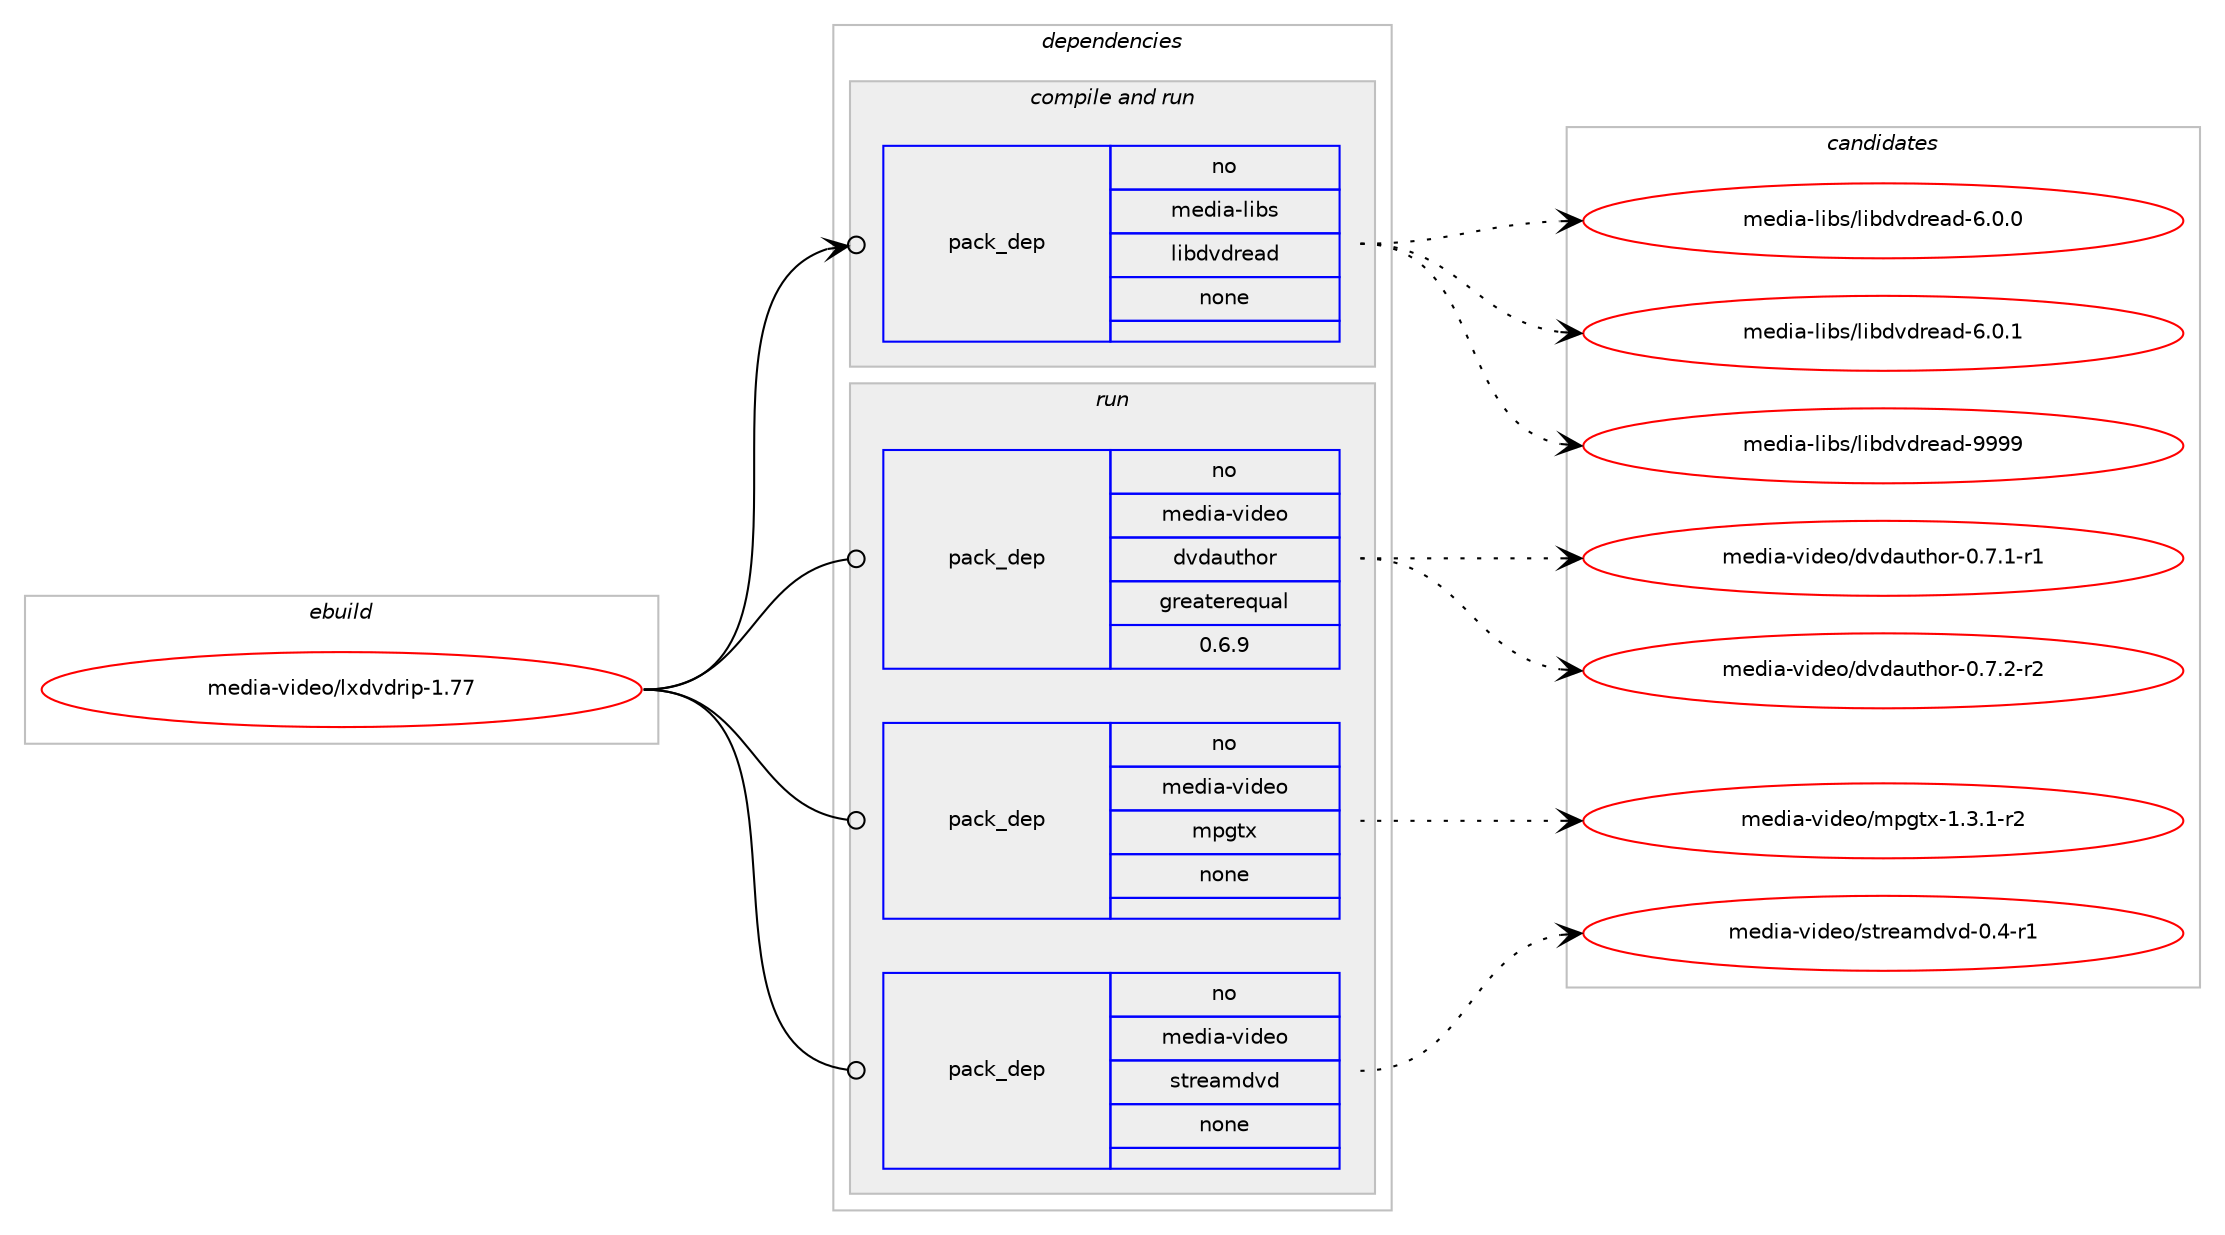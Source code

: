 digraph prolog {

# *************
# Graph options
# *************

newrank=true;
concentrate=true;
compound=true;
graph [rankdir=LR,fontname=Helvetica,fontsize=10,ranksep=1.5];#, ranksep=2.5, nodesep=0.2];
edge  [arrowhead=vee];
node  [fontname=Helvetica,fontsize=10];

# **********
# The ebuild
# **********

subgraph cluster_leftcol {
color=gray;
rank=same;
label=<<i>ebuild</i>>;
id [label="media-video/lxdvdrip-1.77", color=red, width=4, href="../media-video/lxdvdrip-1.77.svg"];
}

# ****************
# The dependencies
# ****************

subgraph cluster_midcol {
color=gray;
label=<<i>dependencies</i>>;
subgraph cluster_compile {
fillcolor="#eeeeee";
style=filled;
label=<<i>compile</i>>;
}
subgraph cluster_compileandrun {
fillcolor="#eeeeee";
style=filled;
label=<<i>compile and run</i>>;
subgraph pack1171378 {
dependency1638267 [label=<<TABLE BORDER="0" CELLBORDER="1" CELLSPACING="0" CELLPADDING="4" WIDTH="220"><TR><TD ROWSPAN="6" CELLPADDING="30">pack_dep</TD></TR><TR><TD WIDTH="110">no</TD></TR><TR><TD>media-libs</TD></TR><TR><TD>libdvdread</TD></TR><TR><TD>none</TD></TR><TR><TD></TD></TR></TABLE>>, shape=none, color=blue];
}
id:e -> dependency1638267:w [weight=20,style="solid",arrowhead="odotvee"];
}
subgraph cluster_run {
fillcolor="#eeeeee";
style=filled;
label=<<i>run</i>>;
subgraph pack1171379 {
dependency1638268 [label=<<TABLE BORDER="0" CELLBORDER="1" CELLSPACING="0" CELLPADDING="4" WIDTH="220"><TR><TD ROWSPAN="6" CELLPADDING="30">pack_dep</TD></TR><TR><TD WIDTH="110">no</TD></TR><TR><TD>media-video</TD></TR><TR><TD>dvdauthor</TD></TR><TR><TD>greaterequal</TD></TR><TR><TD>0.6.9</TD></TR></TABLE>>, shape=none, color=blue];
}
id:e -> dependency1638268:w [weight=20,style="solid",arrowhead="odot"];
subgraph pack1171380 {
dependency1638269 [label=<<TABLE BORDER="0" CELLBORDER="1" CELLSPACING="0" CELLPADDING="4" WIDTH="220"><TR><TD ROWSPAN="6" CELLPADDING="30">pack_dep</TD></TR><TR><TD WIDTH="110">no</TD></TR><TR><TD>media-video</TD></TR><TR><TD>mpgtx</TD></TR><TR><TD>none</TD></TR><TR><TD></TD></TR></TABLE>>, shape=none, color=blue];
}
id:e -> dependency1638269:w [weight=20,style="solid",arrowhead="odot"];
subgraph pack1171381 {
dependency1638270 [label=<<TABLE BORDER="0" CELLBORDER="1" CELLSPACING="0" CELLPADDING="4" WIDTH="220"><TR><TD ROWSPAN="6" CELLPADDING="30">pack_dep</TD></TR><TR><TD WIDTH="110">no</TD></TR><TR><TD>media-video</TD></TR><TR><TD>streamdvd</TD></TR><TR><TD>none</TD></TR><TR><TD></TD></TR></TABLE>>, shape=none, color=blue];
}
id:e -> dependency1638270:w [weight=20,style="solid",arrowhead="odot"];
}
}

# **************
# The candidates
# **************

subgraph cluster_choices {
rank=same;
color=gray;
label=<<i>candidates</i>>;

subgraph choice1171378 {
color=black;
nodesep=1;
choice109101100105974510810598115471081059810011810011410197100455446484648 [label="media-libs/libdvdread-6.0.0", color=red, width=4,href="../media-libs/libdvdread-6.0.0.svg"];
choice109101100105974510810598115471081059810011810011410197100455446484649 [label="media-libs/libdvdread-6.0.1", color=red, width=4,href="../media-libs/libdvdread-6.0.1.svg"];
choice1091011001059745108105981154710810598100118100114101971004557575757 [label="media-libs/libdvdread-9999", color=red, width=4,href="../media-libs/libdvdread-9999.svg"];
dependency1638267:e -> choice109101100105974510810598115471081059810011810011410197100455446484648:w [style=dotted,weight="100"];
dependency1638267:e -> choice109101100105974510810598115471081059810011810011410197100455446484649:w [style=dotted,weight="100"];
dependency1638267:e -> choice1091011001059745108105981154710810598100118100114101971004557575757:w [style=dotted,weight="100"];
}
subgraph choice1171379 {
color=black;
nodesep=1;
choice109101100105974511810510010111147100118100971171161041111144548465546494511449 [label="media-video/dvdauthor-0.7.1-r1", color=red, width=4,href="../media-video/dvdauthor-0.7.1-r1.svg"];
choice109101100105974511810510010111147100118100971171161041111144548465546504511450 [label="media-video/dvdauthor-0.7.2-r2", color=red, width=4,href="../media-video/dvdauthor-0.7.2-r2.svg"];
dependency1638268:e -> choice109101100105974511810510010111147100118100971171161041111144548465546494511449:w [style=dotted,weight="100"];
dependency1638268:e -> choice109101100105974511810510010111147100118100971171161041111144548465546504511450:w [style=dotted,weight="100"];
}
subgraph choice1171380 {
color=black;
nodesep=1;
choice1091011001059745118105100101111471091121031161204549465146494511450 [label="media-video/mpgtx-1.3.1-r2", color=red, width=4,href="../media-video/mpgtx-1.3.1-r2.svg"];
dependency1638269:e -> choice1091011001059745118105100101111471091121031161204549465146494511450:w [style=dotted,weight="100"];
}
subgraph choice1171381 {
color=black;
nodesep=1;
choice10910110010597451181051001011114711511611410197109100118100454846524511449 [label="media-video/streamdvd-0.4-r1", color=red, width=4,href="../media-video/streamdvd-0.4-r1.svg"];
dependency1638270:e -> choice10910110010597451181051001011114711511611410197109100118100454846524511449:w [style=dotted,weight="100"];
}
}

}
